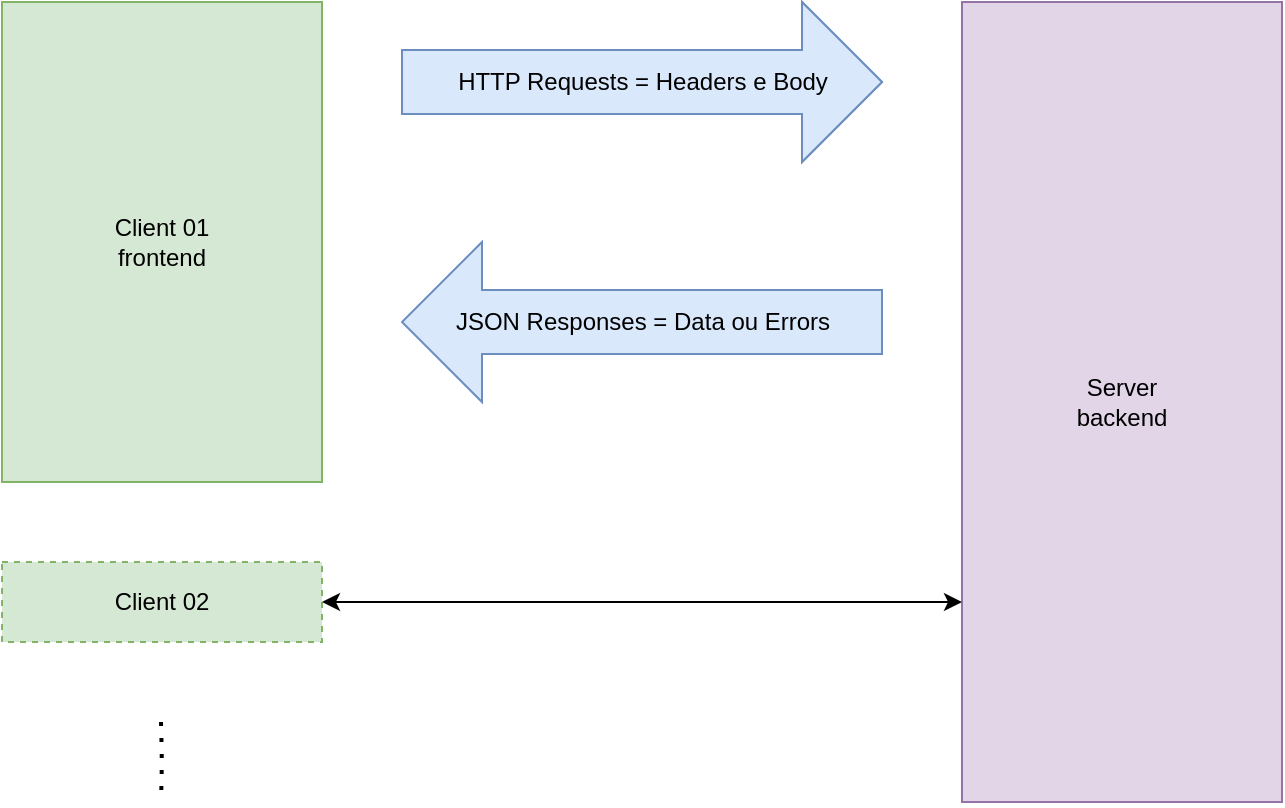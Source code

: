 <mxfile version="13.7.9" type="device" pages="3"><diagram id="9NA9WiRF_Pp7oPW3G0Uf" name="client-server"><mxGraphModel dx="1422" dy="822" grid="1" gridSize="10" guides="1" tooltips="1" connect="1" arrows="1" fold="1" page="1" pageScale="1" pageWidth="827" pageHeight="1169" math="0" shadow="0"><root><mxCell id="0"/><mxCell id="1" parent="0"/><mxCell id="uIGobQ8Cs4QX67ueVwdb-4" value="JSON Responses = Data ou Errors" style="html=1;shadow=0;dashed=0;align=center;verticalAlign=middle;shape=mxgraph.arrows2.arrow;dy=0.6;dx=40;notch=0;direction=west;fillColor=#dae8fc;strokeColor=#6c8ebf;" parent="1" vertex="1"><mxGeometry x="294" y="160" width="240" height="80" as="geometry"/></mxCell><mxCell id="uIGobQ8Cs4QX67ueVwdb-5" value="HTTP Requests = Headers e Body" style="html=1;shadow=0;dashed=0;align=center;verticalAlign=middle;shape=mxgraph.arrows2.arrow;dy=0.6;dx=40;flipH=1;notch=0;direction=west;fillColor=#dae8fc;strokeColor=#6c8ebf;" parent="1" vertex="1"><mxGeometry x="294" y="40" width="240" height="80" as="geometry"/></mxCell><UserObject label="Client 01&lt;br&gt;frontend" link="data:page/id,HfS17tYYM-ER_ZXAVhw_" id="uIGobQ8Cs4QX67ueVwdb-6"><mxCell style="rounded=0;whiteSpace=wrap;html=1;fillColor=#d5e8d4;strokeColor=#82b366;" parent="1" vertex="1"><mxGeometry x="94" y="40" width="160" height="240" as="geometry"/></mxCell></UserObject><mxCell id="uIGobQ8Cs4QX67ueVwdb-7" value="Client 02" style="rounded=0;whiteSpace=wrap;html=1;dashed=1;fillColor=#d5e8d4;strokeColor=#82b366;" parent="1" vertex="1"><mxGeometry x="94" y="320" width="160" height="40" as="geometry"/></mxCell><UserObject label="Server&lt;br&gt;backend" link="data:page/id,bJ8vgiRb_4CPc-QUVa7p" id="uIGobQ8Cs4QX67ueVwdb-8"><mxCell style="rounded=0;whiteSpace=wrap;html=1;fillColor=#e1d5e7;strokeColor=#9673a6;" parent="1" vertex="1"><mxGeometry x="574" y="40" width="160" height="400" as="geometry"/></mxCell></UserObject><mxCell id="uIGobQ8Cs4QX67ueVwdb-10" value="" style="endArrow=classic;startArrow=classic;html=1;entryX=1;entryY=0.5;entryDx=0;entryDy=0;exitX=0;exitY=0.75;exitDx=0;exitDy=0;" parent="1" source="uIGobQ8Cs4QX67ueVwdb-8" target="uIGobQ8Cs4QX67ueVwdb-7" edge="1"><mxGeometry width="50" height="50" relative="1" as="geometry"><mxPoint x="484" y="320" as="sourcePoint"/><mxPoint x="494" y="320" as="targetPoint"/></mxGeometry></mxCell><mxCell id="uIGobQ8Cs4QX67ueVwdb-12" value="" style="endArrow=none;dashed=1;html=1;dashPattern=1 3;strokeWidth=2;" parent="1" edge="1"><mxGeometry width="50" height="50" relative="1" as="geometry"><mxPoint x="173.5" y="400" as="sourcePoint"/><mxPoint x="173.5" y="440" as="targetPoint"/><Array as="points"><mxPoint x="174" y="420"/><mxPoint x="173.5" y="440"/></Array></mxGeometry></mxCell><mxCell id="MEf_c_9ZvNEqmJDQZIeG-1" value="HTTP Requests = Headers e Body" style="html=1;shadow=0;dashed=0;align=center;verticalAlign=middle;shape=mxgraph.arrows2.arrow;dy=0.6;dx=40;flipH=1;notch=0;direction=west;fillColor=#dae8fc;strokeColor=#6c8ebf;" parent="1" vertex="1"><mxGeometry x="294" y="40" width="240" height="80" as="geometry"/></mxCell></root></mxGraphModel></diagram><diagram id="bJ8vgiRb_4CPc-QUVa7p" name="basic-backend"><mxGraphModel dx="1422" dy="822" grid="1" gridSize="10" guides="1" tooltips="1" connect="1" arrows="1" fold="1" page="1" pageScale="1" pageWidth="827" pageHeight="1169" math="0" shadow="0"><root><mxCell id="WBND1DcpAHjYVoLuvFda-0"/><mxCell id="WBND1DcpAHjYVoLuvFda-1" parent="WBND1DcpAHjYVoLuvFda-0"/><mxCell id="gHm9a8-GJWjDsLgQ9ZTE-0" value="Processo" style="rounded=1;whiteSpace=wrap;html=1;fillColor=#fff2cc;strokeColor=#d6b656;labelPosition=center;verticalLabelPosition=top;align=center;verticalAlign=bottom;" parent="WBND1DcpAHjYVoLuvFda-1" vertex="1"><mxGeometry x="200" y="160" width="280" height="780" as="geometry"/></mxCell><mxCell id="gHm9a8-GJWjDsLgQ9ZTE-1" value="Recursos" style="rounded=1;whiteSpace=wrap;html=1;fillColor=#d5e8d4;strokeColor=#82b366;labelPosition=center;verticalLabelPosition=top;align=center;verticalAlign=bottom;" parent="WBND1DcpAHjYVoLuvFda-1" vertex="1"><mxGeometry x="40" y="350" width="120" height="400" as="geometry"/></mxCell><mxCell id="gHm9a8-GJWjDsLgQ9ZTE-2" value="Route Definition" style="whiteSpace=wrap;html=1;aspect=fixed;fillColor=#ffe6cc;strokeColor=#d79b00;" parent="WBND1DcpAHjYVoLuvFda-1" vertex="1"><mxGeometry x="214" y="190" width="80" height="80" as="geometry"/></mxCell><mxCell id="gHm9a8-GJWjDsLgQ9ZTE-3" value="API Middleware" style="whiteSpace=wrap;html=1;fillColor=#ffe6cc;strokeColor=#d79b00;labelPosition=center;verticalLabelPosition=top;align=center;verticalAlign=bottom;" parent="WBND1DcpAHjYVoLuvFda-1" vertex="1"><mxGeometry x="234" y="450" width="200" height="400" as="geometry"/></mxCell><mxCell id="gHm9a8-GJWjDsLgQ9ZTE-4" value="Auth Middleware" style="whiteSpace=wrap;html=1;aspect=fixed;fillColor=#ffe6cc;strokeColor=#d79b00;" parent="WBND1DcpAHjYVoLuvFda-1" vertex="1"><mxGeometry x="214" y="310" width="80" height="80" as="geometry"/></mxCell><mxCell id="gHm9a8-GJWjDsLgQ9ZTE-5" value="Library of helpers" style="whiteSpace=wrap;html=1;aspect=fixed;fillColor=#d5e8d4;strokeColor=#82b366;gradientColor=#97d077;" parent="WBND1DcpAHjYVoLuvFda-1" vertex="1"><mxGeometry x="60" y="470" width="80" height="80" as="geometry"/></mxCell><mxCell id="gHm9a8-GJWjDsLgQ9ZTE-6" value="Library of errors" style="whiteSpace=wrap;html=1;aspect=fixed;fillColor=#d5e8d4;strokeColor=#82b366;gradientColor=#97d077;" parent="WBND1DcpAHjYVoLuvFda-1" vertex="1"><mxGeometry x="60" y="370" width="80" height="80" as="geometry"/></mxCell><mxCell id="gHm9a8-GJWjDsLgQ9ZTE-7" style="edgeStyle=orthogonalEdgeStyle;rounded=0;orthogonalLoop=1;jettySize=auto;html=1;entryX=0;entryY=0.5;entryDx=0;entryDy=0;entryPerimeter=0;" parent="WBND1DcpAHjYVoLuvFda-1" source="gHm9a8-GJWjDsLgQ9ZTE-9" target="gHm9a8-GJWjDsLgQ9ZTE-19" edge="1"><mxGeometry relative="1" as="geometry"/></mxCell><mxCell id="gHm9a8-GJWjDsLgQ9ZTE-8" style="edgeStyle=orthogonalEdgeStyle;rounded=0;orthogonalLoop=1;jettySize=auto;html=1;" parent="WBND1DcpAHjYVoLuvFda-1" source="gHm9a8-GJWjDsLgQ9ZTE-9" target="gHm9a8-GJWjDsLgQ9ZTE-4" edge="1"><mxGeometry relative="1" as="geometry"/></mxCell><mxCell id="gHm9a8-GJWjDsLgQ9ZTE-9" value="found?" style="strokeWidth=2;html=1;shape=mxgraph.flowchart.decision;whiteSpace=wrap;fillColor=#f8cecc;strokeColor=#b85450;" parent="WBND1DcpAHjYVoLuvFda-1" vertex="1"><mxGeometry x="294" y="190" width="80" height="80" as="geometry"/></mxCell><mxCell id="gHm9a8-GJWjDsLgQ9ZTE-10" style="edgeStyle=orthogonalEdgeStyle;rounded=0;orthogonalLoop=1;jettySize=auto;html=1;" parent="WBND1DcpAHjYVoLuvFda-1" source="gHm9a8-GJWjDsLgQ9ZTE-11" target="gHm9a8-GJWjDsLgQ9ZTE-2" edge="1"><mxGeometry relative="1" as="geometry"/></mxCell><mxCell id="gHm9a8-GJWjDsLgQ9ZTE-11" value="Request" style="strokeWidth=2;html=1;shape=mxgraph.flowchart.start_1;whiteSpace=wrap;fillColor=#dae8fc;strokeColor=#6c8ebf;" parent="WBND1DcpAHjYVoLuvFda-1" vertex="1"><mxGeometry x="40" y="40" width="120" height="80" as="geometry"/></mxCell><mxCell id="gHm9a8-GJWjDsLgQ9ZTE-12" style="edgeStyle=orthogonalEdgeStyle;rounded=0;orthogonalLoop=1;jettySize=auto;html=1;entryX=0.25;entryY=0;entryDx=0;entryDy=0;" parent="WBND1DcpAHjYVoLuvFda-1" source="gHm9a8-GJWjDsLgQ9ZTE-14" target="gHm9a8-GJWjDsLgQ9ZTE-3" edge="1"><mxGeometry relative="1" as="geometry"/></mxCell><mxCell id="gHm9a8-GJWjDsLgQ9ZTE-13" style="edgeStyle=orthogonalEdgeStyle;rounded=0;orthogonalLoop=1;jettySize=auto;html=1;entryX=0;entryY=0.5;entryDx=0;entryDy=0;entryPerimeter=0;" parent="WBND1DcpAHjYVoLuvFda-1" source="gHm9a8-GJWjDsLgQ9ZTE-14" target="gHm9a8-GJWjDsLgQ9ZTE-21" edge="1"><mxGeometry relative="1" as="geometry"/></mxCell><mxCell id="gHm9a8-GJWjDsLgQ9ZTE-14" value="have?" style="strokeWidth=2;html=1;shape=mxgraph.flowchart.decision;whiteSpace=wrap;fillColor=#f8cecc;strokeColor=#b85450;" parent="WBND1DcpAHjYVoLuvFda-1" vertex="1"><mxGeometry x="294" y="310" width="80" height="80" as="geometry"/></mxCell><mxCell id="gHm9a8-GJWjDsLgQ9ZTE-18" value="Data Response" style="strokeWidth=2;html=1;shape=mxgraph.flowchart.start_1;whiteSpace=wrap;fillColor=#e1d5e7;strokeColor=#9673a6;" parent="WBND1DcpAHjYVoLuvFda-1" vertex="1"><mxGeometry x="520" y="850" width="120" height="80" as="geometry"/></mxCell><mxCell id="gHm9a8-GJWjDsLgQ9ZTE-19" value="Error 404" style="strokeWidth=2;html=1;shape=mxgraph.flowchart.start_1;whiteSpace=wrap;fillColor=#e1d5e7;strokeColor=#9673a6;" parent="WBND1DcpAHjYVoLuvFda-1" vertex="1"><mxGeometry x="520" y="190" width="120" height="80" as="geometry"/></mxCell><mxCell id="gHm9a8-GJWjDsLgQ9ZTE-21" value="Error 401" style="strokeWidth=2;html=1;shape=mxgraph.flowchart.start_1;whiteSpace=wrap;fillColor=#e1d5e7;strokeColor=#9673a6;" parent="WBND1DcpAHjYVoLuvFda-1" vertex="1"><mxGeometry x="520" y="310" width="120" height="80" as="geometry"/></mxCell><mxCell id="gHm9a8-GJWjDsLgQ9ZTE-22" value="Models" style="whiteSpace=wrap;html=1;aspect=fixed;fillColor=#d5e8d4;strokeColor=#82b366;gradientColor=#97d077;" parent="WBND1DcpAHjYVoLuvFda-1" vertex="1"><mxGeometry x="60" y="570" width="80" height="80" as="geometry"/></mxCell><mxCell id="gHm9a8-GJWjDsLgQ9ZTE-23" value="DB" style="shape=cylinder2;whiteSpace=wrap;html=1;boundedLbl=1;backgroundOutline=1;size=15;fillColor=#d5e8d4;strokeColor=#82b366;gradientColor=#97d077;" parent="WBND1DcpAHjYVoLuvFda-1" vertex="1"><mxGeometry x="60" y="650" width="80" height="80" as="geometry"/></mxCell><mxCell id="gHm9a8-GJWjDsLgQ9ZTE-25" value="" style="shape=flexArrow;endArrow=classic;html=1;entryX=1;entryY=0.5;entryDx=0;entryDy=0;exitX=0;exitY=0.5;exitDx=0;exitDy=0;" parent="WBND1DcpAHjYVoLuvFda-1" source="gHm9a8-GJWjDsLgQ9ZTE-0" target="gHm9a8-GJWjDsLgQ9ZTE-1" edge="1"><mxGeometry width="50" height="50" relative="1" as="geometry"><mxPoint x="390" y="410" as="sourcePoint"/><mxPoint x="440" y="360" as="targetPoint"/></mxGeometry></mxCell><mxCell id="uSd_zBl5vRpywBOircDu-0" value="Validation Phase" style="whiteSpace=wrap;html=1;aspect=fixed;fillColor=#fff2cc;strokeColor=#d6b656;" parent="WBND1DcpAHjYVoLuvFda-1" vertex="1"><mxGeometry x="254" y="490" width="80" height="80" as="geometry"/></mxCell><mxCell id="uSd_zBl5vRpywBOircDu-15" style="edgeStyle=orthogonalEdgeStyle;rounded=0;orthogonalLoop=1;jettySize=auto;html=1;" parent="WBND1DcpAHjYVoLuvFda-1" source="uSd_zBl5vRpywBOircDu-1" target="uSd_zBl5vRpywBOircDu-2" edge="1"><mxGeometry relative="1" as="geometry"/></mxCell><mxCell id="uSd_zBl5vRpywBOircDu-20" style="edgeStyle=orthogonalEdgeStyle;rounded=0;orthogonalLoop=1;jettySize=auto;html=1;entryX=0;entryY=0.5;entryDx=0;entryDy=0;entryPerimeter=0;" parent="WBND1DcpAHjYVoLuvFda-1" source="uSd_zBl5vRpywBOircDu-1" target="uSd_zBl5vRpywBOircDu-17" edge="1"><mxGeometry relative="1" as="geometry"/></mxCell><mxCell id="uSd_zBl5vRpywBOircDu-1" value="OK?" style="strokeWidth=2;html=1;shape=mxgraph.flowchart.decision;whiteSpace=wrap;fillColor=#f8cecc;strokeColor=#b85450;" parent="WBND1DcpAHjYVoLuvFda-1" vertex="1"><mxGeometry x="334" y="490" width="80" height="80" as="geometry"/></mxCell><mxCell id="uSd_zBl5vRpywBOircDu-2" value="Authorization Phase" style="whiteSpace=wrap;html=1;aspect=fixed;fillColor=#fff2cc;strokeColor=#d6b656;" parent="WBND1DcpAHjYVoLuvFda-1" vertex="1"><mxGeometry x="254" y="610" width="80" height="80" as="geometry"/></mxCell><mxCell id="uSd_zBl5vRpywBOircDu-16" style="edgeStyle=orthogonalEdgeStyle;rounded=0;orthogonalLoop=1;jettySize=auto;html=1;" parent="WBND1DcpAHjYVoLuvFda-1" source="uSd_zBl5vRpywBOircDu-3" target="uSd_zBl5vRpywBOircDu-4" edge="1"><mxGeometry relative="1" as="geometry"/></mxCell><mxCell id="uSd_zBl5vRpywBOircDu-22" style="edgeStyle=orthogonalEdgeStyle;rounded=0;orthogonalLoop=1;jettySize=auto;html=1;" parent="WBND1DcpAHjYVoLuvFda-1" source="uSd_zBl5vRpywBOircDu-3" target="uSd_zBl5vRpywBOircDu-18" edge="1"><mxGeometry relative="1" as="geometry"/></mxCell><mxCell id="uSd_zBl5vRpywBOircDu-3" value="OK?" style="strokeWidth=2;html=1;shape=mxgraph.flowchart.decision;whiteSpace=wrap;fillColor=#f8cecc;strokeColor=#b85450;" parent="WBND1DcpAHjYVoLuvFda-1" vertex="1"><mxGeometry x="334" y="610" width="80" height="80" as="geometry"/></mxCell><mxCell id="uSd_zBl5vRpywBOircDu-4" value="Operation Phase" style="whiteSpace=wrap;html=1;aspect=fixed;fillColor=#fff2cc;strokeColor=#d6b656;" parent="WBND1DcpAHjYVoLuvFda-1" vertex="1"><mxGeometry x="254" y="730" width="80" height="80" as="geometry"/></mxCell><mxCell id="uSd_zBl5vRpywBOircDu-23" style="edgeStyle=orthogonalEdgeStyle;rounded=0;orthogonalLoop=1;jettySize=auto;html=1;entryX=0;entryY=0.5;entryDx=0;entryDy=0;entryPerimeter=0;" parent="WBND1DcpAHjYVoLuvFda-1" source="uSd_zBl5vRpywBOircDu-5" target="uSd_zBl5vRpywBOircDu-19" edge="1"><mxGeometry relative="1" as="geometry"/></mxCell><mxCell id="uSd_zBl5vRpywBOircDu-24" style="edgeStyle=orthogonalEdgeStyle;rounded=0;orthogonalLoop=1;jettySize=auto;html=1;entryX=0;entryY=0.5;entryDx=0;entryDy=0;entryPerimeter=0;" parent="WBND1DcpAHjYVoLuvFda-1" source="uSd_zBl5vRpywBOircDu-5" target="gHm9a8-GJWjDsLgQ9ZTE-18" edge="1"><mxGeometry relative="1" as="geometry"><Array as="points"><mxPoint x="374" y="890"/><mxPoint x="510" y="890"/></Array></mxGeometry></mxCell><mxCell id="uSd_zBl5vRpywBOircDu-5" value="OK?" style="strokeWidth=2;html=1;shape=mxgraph.flowchart.decision;whiteSpace=wrap;fillColor=#f8cecc;strokeColor=#b85450;" parent="WBND1DcpAHjYVoLuvFda-1" vertex="1"><mxGeometry x="334" y="730" width="80" height="80" as="geometry"/></mxCell><mxCell id="uSd_zBl5vRpywBOircDu-17" value="Error 404 / 400&amp;nbsp; / 500" style="strokeWidth=2;html=1;shape=mxgraph.flowchart.start_1;whiteSpace=wrap;fillColor=#e1d5e7;strokeColor=#9673a6;" parent="WBND1DcpAHjYVoLuvFda-1" vertex="1"><mxGeometry x="520" y="490" width="120" height="80" as="geometry"/></mxCell><mxCell id="uSd_zBl5vRpywBOircDu-18" value="Error 401 / 500" style="strokeWidth=2;html=1;shape=mxgraph.flowchart.start_1;whiteSpace=wrap;fillColor=#e1d5e7;strokeColor=#9673a6;" parent="WBND1DcpAHjYVoLuvFda-1" vertex="1"><mxGeometry x="520" y="610" width="120" height="80" as="geometry"/></mxCell><mxCell id="uSd_zBl5vRpywBOircDu-19" value="Error 403 / 500" style="strokeWidth=2;html=1;shape=mxgraph.flowchart.start_1;whiteSpace=wrap;fillColor=#e1d5e7;strokeColor=#9673a6;" parent="WBND1DcpAHjYVoLuvFda-1" vertex="1"><mxGeometry x="520" y="730" width="120" height="80" as="geometry"/></mxCell></root></mxGraphModel></diagram><diagram id="HfS17tYYM-ER_ZXAVhw_" name="basic-frontend"><mxGraphModel dx="1422" dy="822" grid="1" gridSize="10" guides="1" tooltips="1" connect="1" arrows="1" fold="1" page="1" pageScale="1" pageWidth="827" pageHeight="1169" math="0" shadow="0"><root><mxCell id="9qHELnpYp7NPB_2FkBaP-0"/><mxCell id="9qHELnpYp7NPB_2FkBaP-1" parent="9qHELnpYp7NPB_2FkBaP-0"/><mxCell id="sSmjcjm0Yn_D8IoaEIiX-1" style="edgeStyle=orthogonalEdgeStyle;rounded=0;orthogonalLoop=1;jettySize=auto;html=1;entryX=0.5;entryY=0;entryDx=0;entryDy=0;" edge="1" parent="9qHELnpYp7NPB_2FkBaP-1" source="5RKzCWaGz5OHsBK0jyYe-1" target="2nC6_XMJFeOi_ViipqkM-8"><mxGeometry relative="1" as="geometry"/></mxCell><mxCell id="5RKzCWaGz5OHsBK0jyYe-1" value="Data Container Component" style="whiteSpace=wrap;html=1;fillColor=#ffe6cc;strokeColor=#d79b00;labelPosition=right;verticalLabelPosition=top;align=left;verticalAlign=bottom;" parent="9qHELnpYp7NPB_2FkBaP-1" vertex="1"><mxGeometry x="250.18" y="320" width="119.63" height="320" as="geometry"/></mxCell><mxCell id="5RKzCWaGz5OHsBK0jyYe-2" style="edgeStyle=orthogonalEdgeStyle;orthogonalLoop=1;jettySize=auto;html=1;entryX=0.5;entryY=0;entryDx=0;entryDy=0;" parent="9qHELnpYp7NPB_2FkBaP-1" source="5RKzCWaGz5OHsBK0jyYe-3" target="5RKzCWaGz5OHsBK0jyYe-27" edge="1"><mxGeometry relative="1" as="geometry"/></mxCell><mxCell id="5RKzCWaGz5OHsBK0jyYe-3" value="Browser URL Route" style="strokeWidth=2;html=1;shape=mxgraph.flowchart.start_1;whiteSpace=wrap;fillColor=#dae8fc;strokeColor=#6c8ebf;" parent="9qHELnpYp7NPB_2FkBaP-1" vertex="1"><mxGeometry x="60" y="40" width="120" height="80" as="geometry"/></mxCell><mxCell id="5RKzCWaGz5OHsBK0jyYe-4" value="Route &amp;amp; Access Components" style="whiteSpace=wrap;html=1;aspect=fixed;fillColor=#ffe6cc;strokeColor=#d79b00;" parent="9qHELnpYp7NPB_2FkBaP-1" vertex="1"><mxGeometry x="239" y="160" width="80" height="80" as="geometry"/></mxCell><mxCell id="5RKzCWaGz5OHsBK0jyYe-5" style="edgeStyle=orthogonalEdgeStyle;orthogonalLoop=1;jettySize=auto;html=1;" parent="9qHELnpYp7NPB_2FkBaP-1" source="5RKzCWaGz5OHsBK0jyYe-7" target="5RKzCWaGz5OHsBK0jyYe-8" edge="1"><mxGeometry relative="1" as="geometry"/></mxCell><mxCell id="5RKzCWaGz5OHsBK0jyYe-6" style="edgeStyle=orthogonalEdgeStyle;orthogonalLoop=1;jettySize=auto;html=1;entryX=-0.006;entryY=0.051;entryDx=0;entryDy=0;entryPerimeter=0;" parent="9qHELnpYp7NPB_2FkBaP-1" source="5RKzCWaGz5OHsBK0jyYe-7" target="5RKzCWaGz5OHsBK0jyYe-1" edge="1"><mxGeometry relative="1" as="geometry"/></mxCell><mxCell id="5RKzCWaGz5OHsBK0jyYe-7" value="Ok?" style="strokeWidth=2;html=1;shape=mxgraph.flowchart.decision;whiteSpace=wrap;fillColor=#f8cecc;strokeColor=#b85450;" parent="9qHELnpYp7NPB_2FkBaP-1" vertex="1"><mxGeometry x="319" y="160" width="80" height="80" as="geometry"/></mxCell><mxCell id="5RKzCWaGz5OHsBK0jyYe-8" value="Not found&lt;br&gt;Not allowed" style="strokeWidth=2;html=1;shape=mxgraph.flowchart.start_1;whiteSpace=wrap;fillColor=#e1d5e7;strokeColor=#9673a6;" parent="9qHELnpYp7NPB_2FkBaP-1" vertex="1"><mxGeometry x="440" y="160" width="120" height="80" as="geometry"/></mxCell><mxCell id="2nC6_XMJFeOi_ViipqkM-24" style="edgeStyle=orthogonalEdgeStyle;orthogonalLoop=1;jettySize=auto;html=1;startArrow=none;startFill=0;rounded=0;" parent="9qHELnpYp7NPB_2FkBaP-1" source="5RKzCWaGz5OHsBK0jyYe-11" target="5RKzCWaGz5OHsBK0jyYe-19" edge="1"><mxGeometry relative="1" as="geometry"/></mxCell><mxCell id="5RKzCWaGz5OHsBK0jyYe-11" value="Resource Request Phase" style="whiteSpace=wrap;html=1;aspect=fixed;fillColor=#fff2cc;strokeColor=#d6b656;" parent="9qHELnpYp7NPB_2FkBaP-1" vertex="1"><mxGeometry x="268.93" y="340" width="80" height="80" as="geometry"/></mxCell><mxCell id="2nC6_XMJFeOi_ViipqkM-28" style="edgeStyle=orthogonalEdgeStyle;rounded=0;orthogonalLoop=1;jettySize=auto;html=1;entryX=1;entryY=0.5;entryDx=0;entryDy=0;" parent="9qHELnpYp7NPB_2FkBaP-1" source="5RKzCWaGz5OHsBK0jyYe-13" target="5RKzCWaGz5OHsBK0jyYe-21" edge="1"><mxGeometry relative="1" as="geometry"/></mxCell><mxCell id="2nC6_XMJFeOi_ViipqkM-29" style="edgeStyle=orthogonalEdgeStyle;rounded=0;orthogonalLoop=1;jettySize=auto;html=1;entryX=1;entryY=0.5;entryDx=0;entryDy=0;" parent="9qHELnpYp7NPB_2FkBaP-1" source="5RKzCWaGz5OHsBK0jyYe-13" target="2nC6_XMJFeOi_ViipqkM-2" edge="1"><mxGeometry relative="1" as="geometry"/></mxCell><mxCell id="5RKzCWaGz5OHsBK0jyYe-13" value="Reducer Request Phase" style="whiteSpace=wrap;html=1;aspect=fixed;fillColor=#fff2cc;strokeColor=#d6b656;" parent="9qHELnpYp7NPB_2FkBaP-1" vertex="1"><mxGeometry x="270" y="540" width="80" height="80" as="geometry"/></mxCell><mxCell id="sSmjcjm0Yn_D8IoaEIiX-4" style="edgeStyle=orthogonalEdgeStyle;rounded=0;orthogonalLoop=1;jettySize=auto;html=1;entryX=0.5;entryY=0;entryDx=0;entryDy=0;" edge="1" parent="9qHELnpYp7NPB_2FkBaP-1" source="5RKzCWaGz5OHsBK0jyYe-19" target="5RKzCWaGz5OHsBK0jyYe-21"><mxGeometry relative="1" as="geometry"/></mxCell><mxCell id="5RKzCWaGz5OHsBK0jyYe-19" value="Actions" style="whiteSpace=wrap;html=1;aspect=fixed;fillColor=#fff2cc;strokeColor=#d6b656;" parent="9qHELnpYp7NPB_2FkBaP-1" vertex="1"><mxGeometry x="80" y="360" width="80" height="80" as="geometry"/></mxCell><mxCell id="5RKzCWaGz5OHsBK0jyYe-20" value="Components" style="whiteSpace=wrap;html=1;aspect=fixed;fillColor=#fff2cc;strokeColor=#d6b656;" parent="9qHELnpYp7NPB_2FkBaP-1" vertex="1"><mxGeometry x="80" y="720" width="80" height="80" as="geometry"/></mxCell><mxCell id="5RKzCWaGz5OHsBK0jyYe-21" value="Reducers" style="whiteSpace=wrap;html=1;aspect=fixed;fillColor=#fff2cc;strokeColor=#d6b656;" parent="9qHELnpYp7NPB_2FkBaP-1" vertex="1"><mxGeometry x="80" y="480" width="80" height="80" as="geometry"/></mxCell><mxCell id="2nC6_XMJFeOi_ViipqkM-13" style="edgeStyle=orthogonalEdgeStyle;orthogonalLoop=1;jettySize=auto;html=1;entryX=1;entryY=0.5;entryDx=0;entryDy=0;startArrow=blockThin;startFill=1;" parent="9qHELnpYp7NPB_2FkBaP-1" source="5RKzCWaGz5OHsBK0jyYe-23" edge="1"><mxGeometry relative="1" as="geometry"><mxPoint x="369.63" y="760" as="targetPoint"/></mxGeometry></mxCell><mxCell id="5RKzCWaGz5OHsBK0jyYe-23" value="Response Page" style="strokeWidth=2;html=1;shape=mxgraph.flowchart.start_1;whiteSpace=wrap;fillColor=#e1d5e7;strokeColor=#9673a6;" parent="9qHELnpYp7NPB_2FkBaP-1" vertex="1"><mxGeometry x="440" y="720" width="120" height="80" as="geometry"/></mxCell><mxCell id="2nC6_XMJFeOi_ViipqkM-25" style="edgeStyle=orthogonalEdgeStyle;orthogonalLoop=1;jettySize=auto;html=1;startArrow=none;startFill=0;rounded=0;" parent="9qHELnpYp7NPB_2FkBaP-1" source="5RKzCWaGz5OHsBK0jyYe-25" target="5RKzCWaGz5OHsBK0jyYe-19" edge="1"><mxGeometry relative="1" as="geometry"/></mxCell><mxCell id="5RKzCWaGz5OHsBK0jyYe-25" value="Operation Definition" style="whiteSpace=wrap;html=1;aspect=fixed;fillColor=#fff2cc;strokeColor=#d6b656;" parent="9qHELnpYp7NPB_2FkBaP-1" vertex="1"><mxGeometry x="268.93" y="440" width="80" height="80" as="geometry"/></mxCell><mxCell id="5RKzCWaGz5OHsBK0jyYe-26" style="edgeStyle=orthogonalEdgeStyle;orthogonalLoop=1;jettySize=auto;html=1;" parent="9qHELnpYp7NPB_2FkBaP-1" source="5RKzCWaGz5OHsBK0jyYe-27" target="5RKzCWaGz5OHsBK0jyYe-4" edge="1"><mxGeometry relative="1" as="geometry"/></mxCell><mxCell id="5RKzCWaGz5OHsBK0jyYe-27" value="Session Handler" style="whiteSpace=wrap;html=1;aspect=fixed;fillColor=#ffe6cc;strokeColor=#d79b00;" parent="9qHELnpYp7NPB_2FkBaP-1" vertex="1"><mxGeometry x="80" y="160" width="80" height="80" as="geometry"/></mxCell><mxCell id="2nC6_XMJFeOi_ViipqkM-30" style="edgeStyle=orthogonalEdgeStyle;rounded=0;orthogonalLoop=1;jettySize=auto;html=1;entryX=0.5;entryY=1;entryDx=0;entryDy=0;" parent="9qHELnpYp7NPB_2FkBaP-1" source="2nC6_XMJFeOi_ViipqkM-2" target="5RKzCWaGz5OHsBK0jyYe-21" edge="1"><mxGeometry relative="1" as="geometry"/></mxCell><mxCell id="2nC6_XMJFeOi_ViipqkM-2" value="Selectors" style="whiteSpace=wrap;html=1;aspect=fixed;fillColor=#fff2cc;strokeColor=#d6b656;" parent="9qHELnpYp7NPB_2FkBaP-1" vertex="1"><mxGeometry x="80" y="600" width="80" height="80" as="geometry"/></mxCell><mxCell id="2nC6_XMJFeOi_ViipqkM-31" style="edgeStyle=orthogonalEdgeStyle;rounded=0;orthogonalLoop=1;jettySize=auto;html=1;entryX=1;entryY=0.5;entryDx=0;entryDy=0;" parent="9qHELnpYp7NPB_2FkBaP-1" source="2nC6_XMJFeOi_ViipqkM-8" target="5RKzCWaGz5OHsBK0jyYe-20" edge="1"><mxGeometry relative="1" as="geometry"/></mxCell><mxCell id="sSmjcjm0Yn_D8IoaEIiX-2" style="edgeStyle=orthogonalEdgeStyle;rounded=0;orthogonalLoop=1;jettySize=auto;html=1;entryX=1;entryY=0.5;entryDx=0;entryDy=0;" edge="1" parent="9qHELnpYp7NPB_2FkBaP-1" source="2nC6_XMJFeOi_ViipqkM-8" target="5RKzCWaGz5OHsBK0jyYe-25"><mxGeometry relative="1" as="geometry"><Array as="points"><mxPoint x="340" y="660"/><mxPoint x="430" y="660"/><mxPoint x="430" y="480"/></Array></mxGeometry></mxCell><mxCell id="2nC6_XMJFeOi_ViipqkM-8" value="Data Show Component" style="whiteSpace=wrap;html=1;fillColor=#ffe6cc;strokeColor=#d79b00;labelPosition=right;verticalLabelPosition=top;align=left;verticalAlign=bottom;" parent="9qHELnpYp7NPB_2FkBaP-1" vertex="1"><mxGeometry x="250" y="700" width="119.63" height="120" as="geometry"/></mxCell><mxCell id="5RKzCWaGz5OHsBK0jyYe-17" value="Render Component Phase" style="whiteSpace=wrap;html=1;aspect=fixed;fillColor=#fff2cc;strokeColor=#d6b656;" parent="9qHELnpYp7NPB_2FkBaP-1" vertex="1"><mxGeometry x="269.82" y="720" width="80" height="80" as="geometry"/></mxCell><mxCell id="2nC6_XMJFeOi_ViipqkM-9" style="edgeStyle=orthogonalEdgeStyle;orthogonalLoop=1;jettySize=auto;html=1;exitX=0.5;exitY=1;exitDx=0;exitDy=0;dashed=1;" parent="9qHELnpYp7NPB_2FkBaP-1" source="2nC6_XMJFeOi_ViipqkM-8" target="2nC6_XMJFeOi_ViipqkM-8" edge="1"><mxGeometry relative="1" as="geometry"/></mxCell><mxCell id="2nC6_XMJFeOi_ViipqkM-33" value="" style="endArrow=classic;html=1;exitX=0.5;exitY=0;exitDx=0;exitDy=0;entryX=0;entryY=0.5;entryDx=0;entryDy=0;" parent="9qHELnpYp7NPB_2FkBaP-1" source="5RKzCWaGz5OHsBK0jyYe-19" target="5RKzCWaGz5OHsBK0jyYe-19" edge="1"><mxGeometry width="50" height="50" relative="1" as="geometry"><mxPoint x="120" y="350" as="sourcePoint"/><mxPoint x="40" y="320" as="targetPoint"/><Array as="points"><mxPoint x="120" y="340"/><mxPoint x="60" y="340"/><mxPoint x="60" y="400"/></Array></mxGeometry></mxCell><mxCell id="2nC6_XMJFeOi_ViipqkM-34" value="" style="endArrow=classic;html=1;exitX=0.5;exitY=1;exitDx=0;exitDy=0;entryX=0;entryY=0.5;entryDx=0;entryDy=0;" parent="9qHELnpYp7NPB_2FkBaP-1" source="2nC6_XMJFeOi_ViipqkM-2" target="2nC6_XMJFeOi_ViipqkM-2" edge="1"><mxGeometry width="50" height="50" relative="1" as="geometry"><mxPoint x="390" y="630" as="sourcePoint"/><mxPoint x="440" y="580" as="targetPoint"/><Array as="points"><mxPoint x="120" y="700"/><mxPoint x="60" y="700"/><mxPoint x="60" y="640"/></Array></mxGeometry></mxCell></root></mxGraphModel></diagram></mxfile>